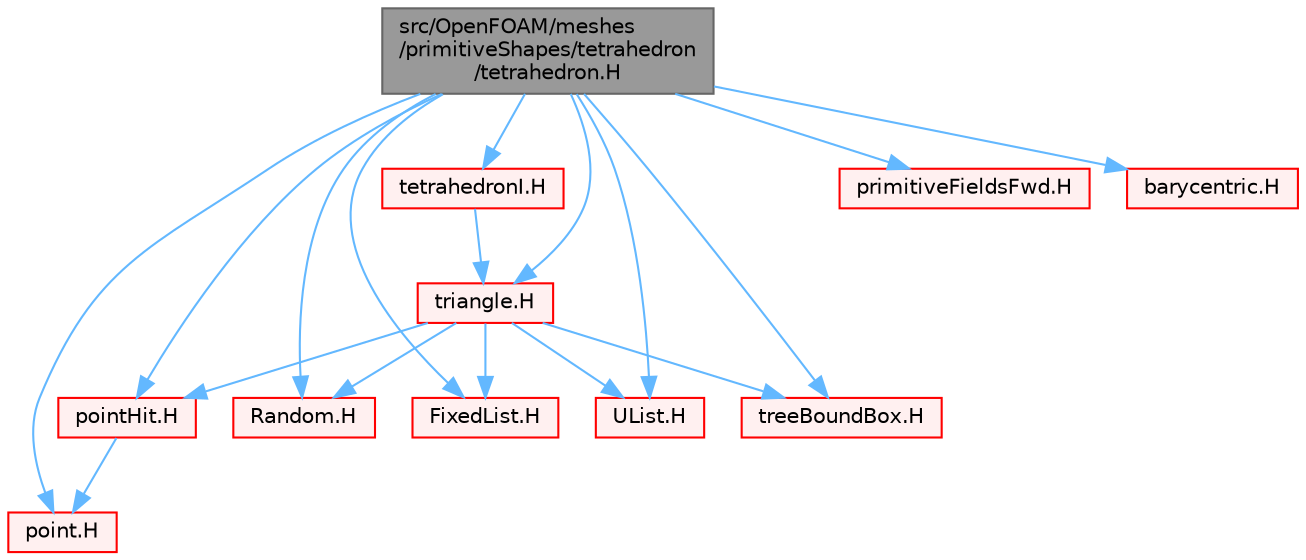 digraph "src/OpenFOAM/meshes/primitiveShapes/tetrahedron/tetrahedron.H"
{
 // LATEX_PDF_SIZE
  bgcolor="transparent";
  edge [fontname=Helvetica,fontsize=10,labelfontname=Helvetica,labelfontsize=10];
  node [fontname=Helvetica,fontsize=10,shape=box,height=0.2,width=0.4];
  Node1 [id="Node000001",label="src/OpenFOAM/meshes\l/primitiveShapes/tetrahedron\l/tetrahedron.H",height=0.2,width=0.4,color="gray40", fillcolor="grey60", style="filled", fontcolor="black",tooltip=" "];
  Node1 -> Node2 [id="edge1_Node000001_Node000002",color="steelblue1",style="solid",tooltip=" "];
  Node2 [id="Node000002",label="point.H",height=0.2,width=0.4,color="red", fillcolor="#FFF0F0", style="filled",URL="$point_8H.html",tooltip=" "];
  Node1 -> Node80 [id="edge2_Node000001_Node000080",color="steelblue1",style="solid",tooltip=" "];
  Node80 [id="Node000080",label="pointHit.H",height=0.2,width=0.4,color="red", fillcolor="#FFF0F0", style="filled",URL="$pointHit_8H.html",tooltip=" "];
  Node80 -> Node2 [id="edge3_Node000080_Node000002",color="steelblue1",style="solid",tooltip=" "];
  Node1 -> Node103 [id="edge4_Node000001_Node000103",color="steelblue1",style="solid",tooltip=" "];
  Node103 [id="Node000103",label="primitiveFieldsFwd.H",height=0.2,width=0.4,color="red", fillcolor="#FFF0F0", style="filled",URL="$primitiveFieldsFwd_8H.html",tooltip="Forward declarations of the specialisations of Field<T> for scalar, vector and tensor."];
  Node1 -> Node146 [id="edge5_Node000001_Node000146",color="steelblue1",style="solid",tooltip=" "];
  Node146 [id="Node000146",label="Random.H",height=0.2,width=0.4,color="red", fillcolor="#FFF0F0", style="filled",URL="$Random_8H.html",tooltip=" "];
  Node1 -> Node139 [id="edge6_Node000001_Node000139",color="steelblue1",style="solid",tooltip=" "];
  Node139 [id="Node000139",label="FixedList.H",height=0.2,width=0.4,color="red", fillcolor="#FFF0F0", style="filled",URL="$FixedList_8H.html",tooltip=" "];
  Node1 -> Node125 [id="edge7_Node000001_Node000125",color="steelblue1",style="solid",tooltip=" "];
  Node125 [id="Node000125",label="UList.H",height=0.2,width=0.4,color="red", fillcolor="#FFF0F0", style="filled",URL="$UList_8H.html",tooltip=" "];
  Node1 -> Node150 [id="edge8_Node000001_Node000150",color="steelblue1",style="solid",tooltip=" "];
  Node150 [id="Node000150",label="triangle.H",height=0.2,width=0.4,color="red", fillcolor="#FFF0F0", style="filled",URL="$triangle_8H.html",tooltip=" "];
  Node150 -> Node80 [id="edge9_Node000150_Node000080",color="steelblue1",style="solid",tooltip=" "];
  Node150 -> Node146 [id="edge10_Node000150_Node000146",color="steelblue1",style="solid",tooltip=" "];
  Node150 -> Node139 [id="edge11_Node000150_Node000139",color="steelblue1",style="solid",tooltip=" "];
  Node150 -> Node125 [id="edge12_Node000150_Node000125",color="steelblue1",style="solid",tooltip=" "];
  Node150 -> Node172 [id="edge13_Node000150_Node000172",color="steelblue1",style="solid",tooltip=" "];
  Node172 [id="Node000172",label="treeBoundBox.H",height=0.2,width=0.4,color="red", fillcolor="#FFF0F0", style="filled",URL="$treeBoundBox_8H.html",tooltip=" "];
  Node1 -> Node172 [id="edge14_Node000001_Node000172",color="steelblue1",style="solid",tooltip=" "];
  Node1 -> Node228 [id="edge15_Node000001_Node000228",color="steelblue1",style="solid",tooltip=" "];
  Node228 [id="Node000228",label="barycentric.H",height=0.2,width=0.4,color="red", fillcolor="#FFF0F0", style="filled",URL="$barycentric_8H.html",tooltip=" "];
  Node1 -> Node231 [id="edge16_Node000001_Node000231",color="steelblue1",style="solid",tooltip=" "];
  Node231 [id="Node000231",label="tetrahedronI.H",height=0.2,width=0.4,color="red", fillcolor="#FFF0F0", style="filled",URL="$tetrahedronI_8H.html",tooltip=" "];
  Node231 -> Node150 [id="edge17_Node000231_Node000150",color="steelblue1",style="solid",tooltip=" "];
}
